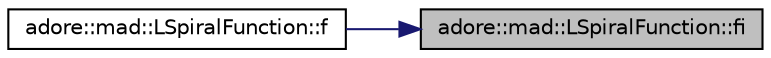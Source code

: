 digraph "adore::mad::LSpiralFunction::fi"
{
 // LATEX_PDF_SIZE
  edge [fontname="Helvetica",fontsize="10",labelfontname="Helvetica",labelfontsize="10"];
  node [fontname="Helvetica",fontsize="10",shape=record];
  rankdir="RL";
  Node1 [label="adore::mad::LSpiralFunction::fi",height=0.2,width=0.4,color="black", fillcolor="grey75", style="filled", fontcolor="black",tooltip=" "];
  Node1 -> Node2 [dir="back",color="midnightblue",fontsize="10",style="solid",fontname="Helvetica"];
  Node2 [label="adore::mad::LSpiralFunction::f",height=0.2,width=0.4,color="black", fillcolor="white", style="filled",URL="$classadore_1_1mad_1_1LSpiralFunction.html#ae07232b96e4d4629c85e3b3e262ebe57",tooltip=" "];
}
